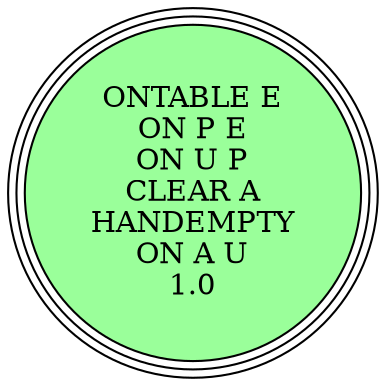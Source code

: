 digraph {
"ONTABLE E\nON P E\nON U P\nCLEAR A\nHANDEMPTY\nON A U\n1.0\n" [shape=circle, style=filled, fillcolor=palegreen1, peripheries=3];
"ONTABLE E\nON P E\nON U P\nCLEAR A\nHANDEMPTY\nON A U\n1.0\n" [shape=circle, style=filled, fillcolor=palegreen1, peripheries=3];
}
